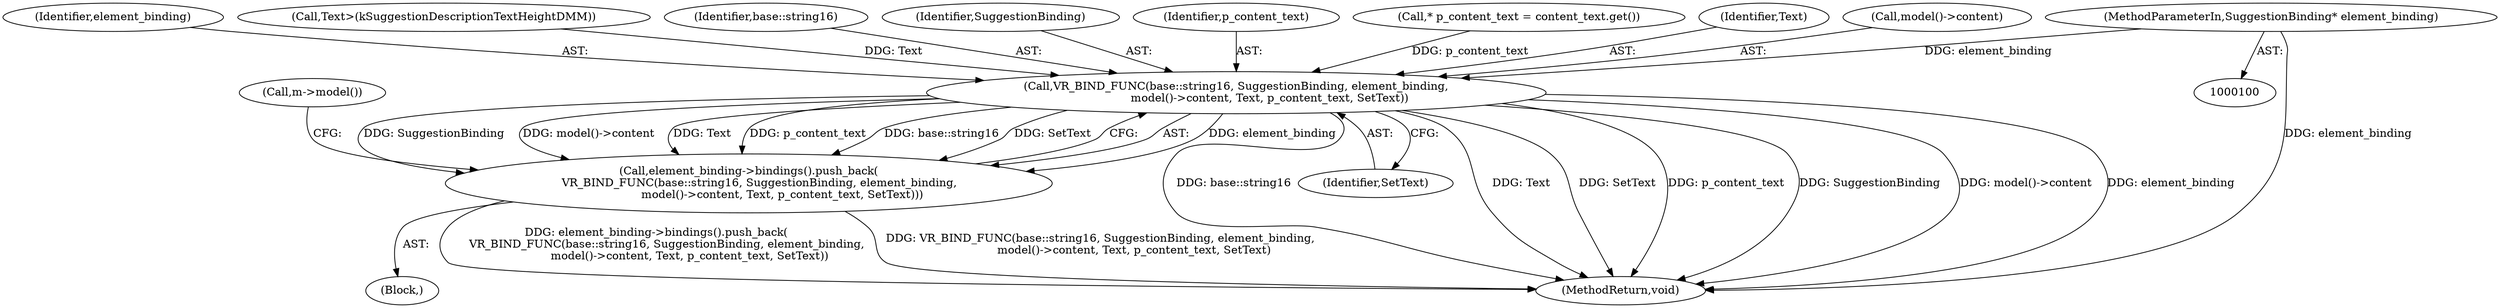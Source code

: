 digraph "0_Chrome_a79e1bbb765af34d446e42d34cd00a312b381113@pointer" {
"1000104" [label="(MethodParameterIn,SuggestionBinding* element_binding)"];
"1000285" [label="(Call,VR_BIND_FUNC(base::string16, SuggestionBinding, element_binding,\n                   model()->content, Text, p_content_text, SetText))"];
"1000284" [label="(Call,element_binding->bindings().push_back(\n      VR_BIND_FUNC(base::string16, SuggestionBinding, element_binding,\n                   model()->content, Text, p_content_text, SetText)))"];
"1000285" [label="(Call,VR_BIND_FUNC(base::string16, SuggestionBinding, element_binding,\n                   model()->content, Text, p_content_text, SetText))"];
"1000288" [label="(Identifier,element_binding)"];
"1000298" [label="(Call,m->model())"];
"1000181" [label="(Call,Text>(kSuggestionDescriptionTextHeightDMM))"];
"1000286" [label="(Identifier,base::string16)"];
"1000105" [label="(Block,)"];
"1000294" [label="(Identifier,SetText)"];
"1000287" [label="(Identifier,SuggestionBinding)"];
"1000284" [label="(Call,element_binding->bindings().push_back(\n      VR_BIND_FUNC(base::string16, SuggestionBinding, element_binding,\n                   model()->content, Text, p_content_text, SetText)))"];
"1000293" [label="(Identifier,p_content_text)"];
"1000104" [label="(MethodParameterIn,SuggestionBinding* element_binding)"];
"1000173" [label="(Call,* p_content_text = content_text.get())"];
"1000332" [label="(MethodReturn,void)"];
"1000292" [label="(Identifier,Text)"];
"1000289" [label="(Call,model()->content)"];
"1000104" -> "1000100"  [label="AST: "];
"1000104" -> "1000332"  [label="DDG: element_binding"];
"1000104" -> "1000285"  [label="DDG: element_binding"];
"1000285" -> "1000284"  [label="AST: "];
"1000285" -> "1000294"  [label="CFG: "];
"1000286" -> "1000285"  [label="AST: "];
"1000287" -> "1000285"  [label="AST: "];
"1000288" -> "1000285"  [label="AST: "];
"1000289" -> "1000285"  [label="AST: "];
"1000292" -> "1000285"  [label="AST: "];
"1000293" -> "1000285"  [label="AST: "];
"1000294" -> "1000285"  [label="AST: "];
"1000284" -> "1000285"  [label="CFG: "];
"1000285" -> "1000332"  [label="DDG: base::string16"];
"1000285" -> "1000332"  [label="DDG: Text"];
"1000285" -> "1000332"  [label="DDG: SetText"];
"1000285" -> "1000332"  [label="DDG: p_content_text"];
"1000285" -> "1000332"  [label="DDG: SuggestionBinding"];
"1000285" -> "1000332"  [label="DDG: model()->content"];
"1000285" -> "1000332"  [label="DDG: element_binding"];
"1000285" -> "1000284"  [label="DDG: element_binding"];
"1000285" -> "1000284"  [label="DDG: SuggestionBinding"];
"1000285" -> "1000284"  [label="DDG: model()->content"];
"1000285" -> "1000284"  [label="DDG: Text"];
"1000285" -> "1000284"  [label="DDG: p_content_text"];
"1000285" -> "1000284"  [label="DDG: base::string16"];
"1000285" -> "1000284"  [label="DDG: SetText"];
"1000181" -> "1000285"  [label="DDG: Text"];
"1000173" -> "1000285"  [label="DDG: p_content_text"];
"1000284" -> "1000105"  [label="AST: "];
"1000298" -> "1000284"  [label="CFG: "];
"1000284" -> "1000332"  [label="DDG: VR_BIND_FUNC(base::string16, SuggestionBinding, element_binding,\n                   model()->content, Text, p_content_text, SetText)"];
"1000284" -> "1000332"  [label="DDG: element_binding->bindings().push_back(\n      VR_BIND_FUNC(base::string16, SuggestionBinding, element_binding,\n                   model()->content, Text, p_content_text, SetText))"];
}
